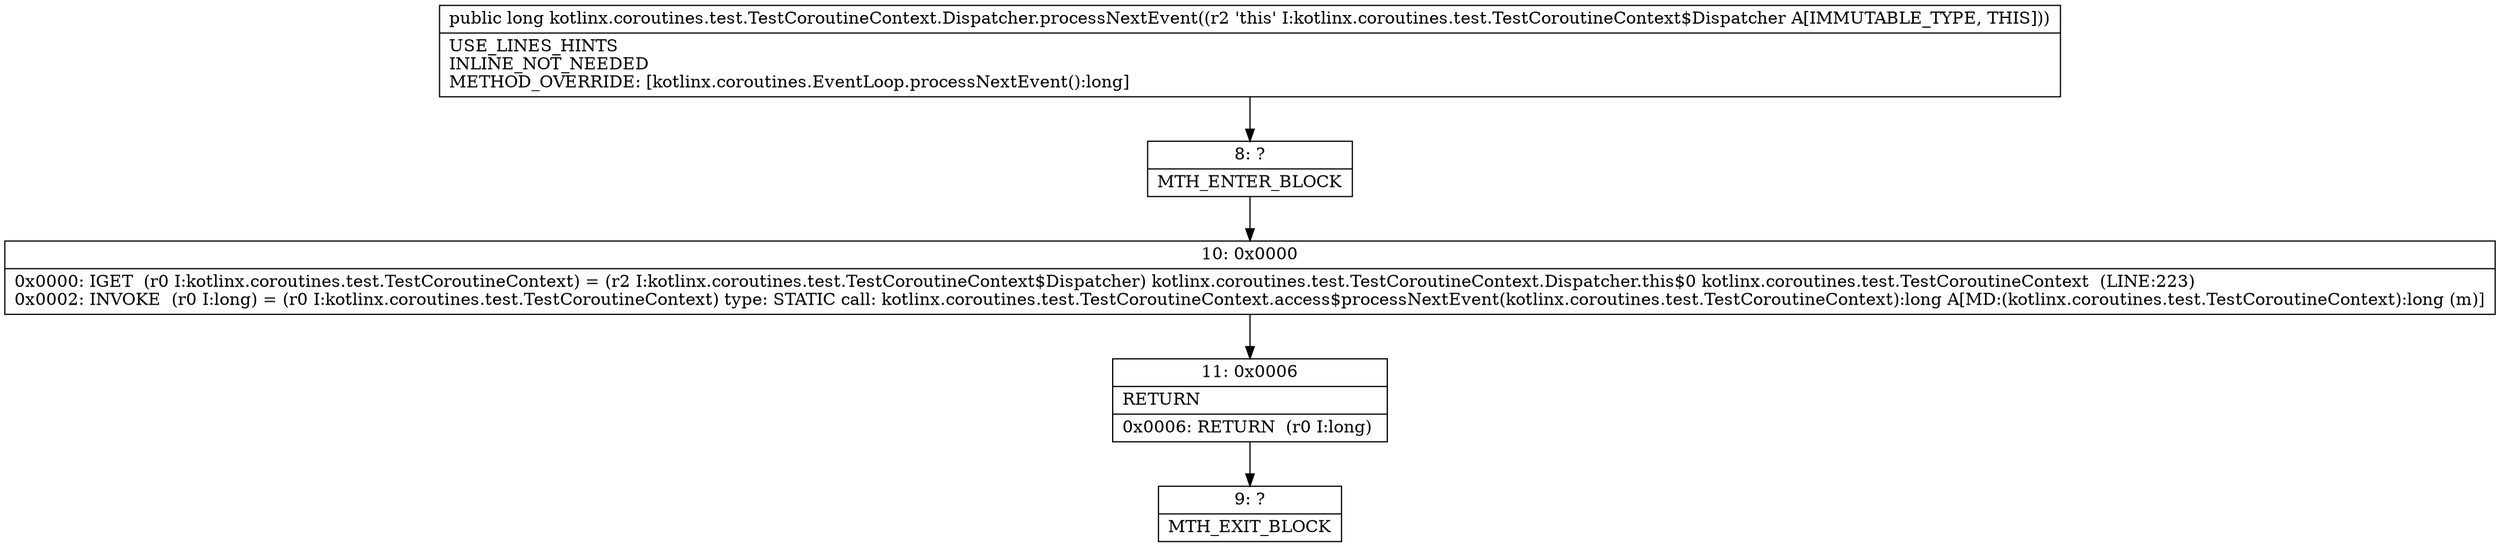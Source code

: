 digraph "CFG forkotlinx.coroutines.test.TestCoroutineContext.Dispatcher.processNextEvent()J" {
Node_8 [shape=record,label="{8\:\ ?|MTH_ENTER_BLOCK\l}"];
Node_10 [shape=record,label="{10\:\ 0x0000|0x0000: IGET  (r0 I:kotlinx.coroutines.test.TestCoroutineContext) = (r2 I:kotlinx.coroutines.test.TestCoroutineContext$Dispatcher) kotlinx.coroutines.test.TestCoroutineContext.Dispatcher.this$0 kotlinx.coroutines.test.TestCoroutineContext  (LINE:223)\l0x0002: INVOKE  (r0 I:long) = (r0 I:kotlinx.coroutines.test.TestCoroutineContext) type: STATIC call: kotlinx.coroutines.test.TestCoroutineContext.access$processNextEvent(kotlinx.coroutines.test.TestCoroutineContext):long A[MD:(kotlinx.coroutines.test.TestCoroutineContext):long (m)]\l}"];
Node_11 [shape=record,label="{11\:\ 0x0006|RETURN\l|0x0006: RETURN  (r0 I:long) \l}"];
Node_9 [shape=record,label="{9\:\ ?|MTH_EXIT_BLOCK\l}"];
MethodNode[shape=record,label="{public long kotlinx.coroutines.test.TestCoroutineContext.Dispatcher.processNextEvent((r2 'this' I:kotlinx.coroutines.test.TestCoroutineContext$Dispatcher A[IMMUTABLE_TYPE, THIS]))  | USE_LINES_HINTS\lINLINE_NOT_NEEDED\lMETHOD_OVERRIDE: [kotlinx.coroutines.EventLoop.processNextEvent():long]\l}"];
MethodNode -> Node_8;Node_8 -> Node_10;
Node_10 -> Node_11;
Node_11 -> Node_9;
}

